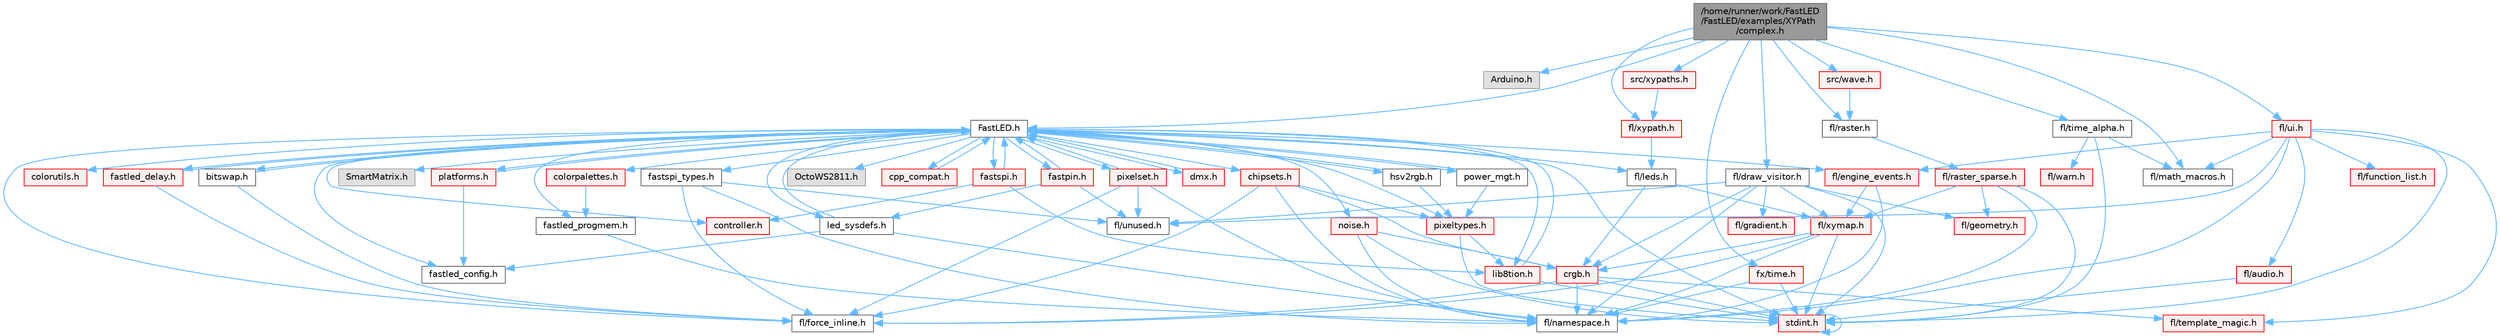 digraph "/home/runner/work/FastLED/FastLED/examples/XYPath/complex.h"
{
 // INTERACTIVE_SVG=YES
 // LATEX_PDF_SIZE
  bgcolor="transparent";
  edge [fontname=Helvetica,fontsize=10,labelfontname=Helvetica,labelfontsize=10];
  node [fontname=Helvetica,fontsize=10,shape=box,height=0.2,width=0.4];
  Node1 [id="Node000001",label="/home/runner/work/FastLED\l/FastLED/examples/XYPath\l/complex.h",height=0.2,width=0.4,color="gray40", fillcolor="grey60", style="filled", fontcolor="black",tooltip=" "];
  Node1 -> Node2 [id="edge1_Node000001_Node000002",color="steelblue1",style="solid",tooltip=" "];
  Node2 [id="Node000002",label="Arduino.h",height=0.2,width=0.4,color="grey60", fillcolor="#E0E0E0", style="filled",tooltip=" "];
  Node1 -> Node3 [id="edge2_Node000001_Node000003",color="steelblue1",style="solid",tooltip=" "];
  Node3 [id="Node000003",label="FastLED.h",height=0.2,width=0.4,color="grey40", fillcolor="white", style="filled",URL="$db/d97/_fast_l_e_d_8h.html",tooltip="central include file for FastLED, defines the CFastLED class/object"];
  Node3 -> Node4 [id="edge3_Node000003_Node000004",color="steelblue1",style="solid",tooltip=" "];
  Node4 [id="Node000004",label="stdint.h",height=0.2,width=0.4,color="red", fillcolor="#FFF0F0", style="filled",URL="$df/dd8/stdint_8h.html",tooltip=" "];
  Node4 -> Node4 [id="edge4_Node000004_Node000004",color="steelblue1",style="solid",tooltip=" "];
  Node3 -> Node6 [id="edge5_Node000003_Node000006",color="steelblue1",style="solid",tooltip=" "];
  Node6 [id="Node000006",label="SmartMatrix.h",height=0.2,width=0.4,color="grey60", fillcolor="#E0E0E0", style="filled",tooltip=" "];
  Node3 -> Node7 [id="edge6_Node000003_Node000007",color="steelblue1",style="solid",tooltip=" "];
  Node7 [id="Node000007",label="OctoWS2811.h",height=0.2,width=0.4,color="grey60", fillcolor="#E0E0E0", style="filled",tooltip=" "];
  Node3 -> Node8 [id="edge7_Node000003_Node000008",color="steelblue1",style="solid",tooltip=" "];
  Node8 [id="Node000008",label="fl/force_inline.h",height=0.2,width=0.4,color="grey40", fillcolor="white", style="filled",URL="$d4/d64/force__inline_8h.html",tooltip=" "];
  Node3 -> Node9 [id="edge8_Node000003_Node000009",color="steelblue1",style="solid",tooltip=" "];
  Node9 [id="Node000009",label="cpp_compat.h",height=0.2,width=0.4,color="red", fillcolor="#FFF0F0", style="filled",URL="$d9/d13/cpp__compat_8h.html",tooltip="Compatibility functions based on C++ version."];
  Node9 -> Node3 [id="edge9_Node000009_Node000003",color="steelblue1",style="solid",tooltip=" "];
  Node3 -> Node11 [id="edge10_Node000003_Node000011",color="steelblue1",style="solid",tooltip=" "];
  Node11 [id="Node000011",label="fastled_config.h",height=0.2,width=0.4,color="grey40", fillcolor="white", style="filled",URL="$d5/d11/fastled__config_8h.html",tooltip="Contains definitions that can be used to configure FastLED at compile time."];
  Node3 -> Node12 [id="edge11_Node000003_Node000012",color="steelblue1",style="solid",tooltip=" "];
  Node12 [id="Node000012",label="led_sysdefs.h",height=0.2,width=0.4,color="grey40", fillcolor="white", style="filled",URL="$d9/d3e/led__sysdefs_8h.html",tooltip="Determines which platform system definitions to include."];
  Node12 -> Node3 [id="edge12_Node000012_Node000003",color="steelblue1",style="solid",tooltip=" "];
  Node12 -> Node11 [id="edge13_Node000012_Node000011",color="steelblue1",style="solid",tooltip=" "];
  Node12 -> Node13 [id="edge14_Node000012_Node000013",color="steelblue1",style="solid",tooltip=" "];
  Node13 [id="Node000013",label="fl/namespace.h",height=0.2,width=0.4,color="grey40", fillcolor="white", style="filled",URL="$df/d2a/namespace_8h.html",tooltip="Implements the FastLED namespace macros."];
  Node3 -> Node14 [id="edge15_Node000003_Node000014",color="steelblue1",style="solid",tooltip=" "];
  Node14 [id="Node000014",label="fastled_delay.h",height=0.2,width=0.4,color="red", fillcolor="#FFF0F0", style="filled",URL="$d0/da8/fastled__delay_8h.html",tooltip="Utility functions and classes for managing delay cycles."];
  Node14 -> Node3 [id="edge16_Node000014_Node000003",color="steelblue1",style="solid",tooltip=" "];
  Node14 -> Node8 [id="edge17_Node000014_Node000008",color="steelblue1",style="solid",tooltip=" "];
  Node3 -> Node16 [id="edge18_Node000003_Node000016",color="steelblue1",style="solid",tooltip=" "];
  Node16 [id="Node000016",label="bitswap.h",height=0.2,width=0.4,color="grey40", fillcolor="white", style="filled",URL="$de/ded/bitswap_8h.html",tooltip="Functions for doing a rotation of bits/bytes used by parallel output."];
  Node16 -> Node3 [id="edge19_Node000016_Node000003",color="steelblue1",style="solid",tooltip=" "];
  Node16 -> Node8 [id="edge20_Node000016_Node000008",color="steelblue1",style="solid",tooltip=" "];
  Node3 -> Node17 [id="edge21_Node000003_Node000017",color="steelblue1",style="solid",tooltip=" "];
  Node17 [id="Node000017",label="controller.h",height=0.2,width=0.4,color="red", fillcolor="#FFF0F0", style="filled",URL="$d2/dd9/controller_8h.html",tooltip="deprecated: base definitions used by led controllers for writing out led data"];
  Node3 -> Node71 [id="edge22_Node000003_Node000071",color="steelblue1",style="solid",tooltip=" "];
  Node71 [id="Node000071",label="fastpin.h",height=0.2,width=0.4,color="red", fillcolor="#FFF0F0", style="filled",URL="$db/d65/fastpin_8h.html",tooltip="Class base definitions for defining fast pin access."];
  Node71 -> Node3 [id="edge23_Node000071_Node000003",color="steelblue1",style="solid",tooltip=" "];
  Node71 -> Node12 [id="edge24_Node000071_Node000012",color="steelblue1",style="solid",tooltip=" "];
  Node71 -> Node38 [id="edge25_Node000071_Node000038",color="steelblue1",style="solid",tooltip=" "];
  Node38 [id="Node000038",label="fl/unused.h",height=0.2,width=0.4,color="grey40", fillcolor="white", style="filled",URL="$d8/d4b/unused_8h.html",tooltip=" "];
  Node3 -> Node72 [id="edge26_Node000003_Node000072",color="steelblue1",style="solid",tooltip=" "];
  Node72 [id="Node000072",label="fastspi_types.h",height=0.2,width=0.4,color="grey40", fillcolor="white", style="filled",URL="$d2/ddb/fastspi__types_8h.html",tooltip="Data types and constants used by SPI interfaces."];
  Node72 -> Node8 [id="edge27_Node000072_Node000008",color="steelblue1",style="solid",tooltip=" "];
  Node72 -> Node13 [id="edge28_Node000072_Node000013",color="steelblue1",style="solid",tooltip=" "];
  Node72 -> Node38 [id="edge29_Node000072_Node000038",color="steelblue1",style="solid",tooltip=" "];
  Node3 -> Node73 [id="edge30_Node000003_Node000073",color="steelblue1",style="solid",tooltip=" "];
  Node73 [id="Node000073",label="dmx.h",height=0.2,width=0.4,color="red", fillcolor="#FFF0F0", style="filled",URL="$d3/de1/dmx_8h.html",tooltip="Defines the DMX512-based LED controllers."];
  Node73 -> Node3 [id="edge31_Node000073_Node000003",color="steelblue1",style="solid",tooltip=" "];
  Node3 -> Node76 [id="edge32_Node000003_Node000076",color="steelblue1",style="solid",tooltip=" "];
  Node76 [id="Node000076",label="platforms.h",height=0.2,width=0.4,color="red", fillcolor="#FFF0F0", style="filled",URL="$da/dc9/platforms_8h.html",tooltip="Determines which platforms headers to include."];
  Node76 -> Node3 [id="edge33_Node000076_Node000003",color="steelblue1",style="solid",tooltip=" "];
  Node76 -> Node11 [id="edge34_Node000076_Node000011",color="steelblue1",style="solid",tooltip=" "];
  Node3 -> Node78 [id="edge35_Node000003_Node000078",color="steelblue1",style="solid",tooltip=" "];
  Node78 [id="Node000078",label="fastled_progmem.h",height=0.2,width=0.4,color="grey40", fillcolor="white", style="filled",URL="$df/dab/fastled__progmem_8h.html",tooltip="Wrapper definitions to allow seamless use of PROGMEM in environments that have it."];
  Node78 -> Node13 [id="edge36_Node000078_Node000013",color="steelblue1",style="solid",tooltip=" "];
  Node3 -> Node20 [id="edge37_Node000003_Node000020",color="steelblue1",style="solid",tooltip=" "];
  Node20 [id="Node000020",label="lib8tion.h",height=0.2,width=0.4,color="red", fillcolor="#FFF0F0", style="filled",URL="$df/da5/lib8tion_8h.html",tooltip="Fast, efficient 8-bit math functions specifically designed for high-performance LED programming."];
  Node20 -> Node3 [id="edge38_Node000020_Node000003",color="steelblue1",style="solid",tooltip=" "];
  Node20 -> Node4 [id="edge39_Node000020_Node000004",color="steelblue1",style="solid",tooltip=" "];
  Node3 -> Node19 [id="edge40_Node000003_Node000019",color="steelblue1",style="solid",tooltip=" "];
  Node19 [id="Node000019",label="pixeltypes.h",height=0.2,width=0.4,color="red", fillcolor="#FFF0F0", style="filled",URL="$d2/dba/pixeltypes_8h.html",tooltip="Includes defintions for RGB and HSV pixels."];
  Node19 -> Node4 [id="edge41_Node000019_Node000004",color="steelblue1",style="solid",tooltip=" "];
  Node19 -> Node20 [id="edge42_Node000019_Node000020",color="steelblue1",style="solid",tooltip=" "];
  Node3 -> Node79 [id="edge43_Node000003_Node000079",color="steelblue1",style="solid",tooltip=" "];
  Node79 [id="Node000079",label="hsv2rgb.h",height=0.2,width=0.4,color="grey40", fillcolor="white", style="filled",URL="$de/d9a/hsv2rgb_8h.html",tooltip="Functions to convert from the HSV colorspace to the RGB colorspace."];
  Node79 -> Node3 [id="edge44_Node000079_Node000003",color="steelblue1",style="solid",tooltip=" "];
  Node79 -> Node19 [id="edge45_Node000079_Node000019",color="steelblue1",style="solid",tooltip=" "];
  Node3 -> Node80 [id="edge46_Node000003_Node000080",color="steelblue1",style="solid",tooltip=" "];
  Node80 [id="Node000080",label="colorutils.h",height=0.2,width=0.4,color="red", fillcolor="#FFF0F0", style="filled",URL="$d1/dfb/colorutils_8h.html",tooltip=" "];
  Node3 -> Node85 [id="edge47_Node000003_Node000085",color="steelblue1",style="solid",tooltip=" "];
  Node85 [id="Node000085",label="pixelset.h",height=0.2,width=0.4,color="red", fillcolor="#FFF0F0", style="filled",URL="$d4/d46/pixelset_8h.html",tooltip="Declares classes for managing logical groups of LEDs."];
  Node85 -> Node8 [id="edge48_Node000085_Node000008",color="steelblue1",style="solid",tooltip=" "];
  Node85 -> Node13 [id="edge49_Node000085_Node000013",color="steelblue1",style="solid",tooltip=" "];
  Node85 -> Node38 [id="edge50_Node000085_Node000038",color="steelblue1",style="solid",tooltip=" "];
  Node85 -> Node3 [id="edge51_Node000085_Node000003",color="steelblue1",style="solid",tooltip=" "];
  Node3 -> Node86 [id="edge52_Node000003_Node000086",color="steelblue1",style="solid",tooltip=" "];
  Node86 [id="Node000086",label="colorpalettes.h",height=0.2,width=0.4,color="red", fillcolor="#FFF0F0", style="filled",URL="$dc/dcc/colorpalettes_8h.html",tooltip="Declarations for the predefined color palettes supplied by FastLED."];
  Node86 -> Node78 [id="edge53_Node000086_Node000078",color="steelblue1",style="solid",tooltip=" "];
  Node3 -> Node87 [id="edge54_Node000003_Node000087",color="steelblue1",style="solid",tooltip=" "];
  Node87 [id="Node000087",label="noise.h",height=0.2,width=0.4,color="red", fillcolor="#FFF0F0", style="filled",URL="$d1/d31/noise_8h.html",tooltip="Functions to generate and fill arrays with noise."];
  Node87 -> Node4 [id="edge55_Node000087_Node000004",color="steelblue1",style="solid",tooltip=" "];
  Node87 -> Node46 [id="edge56_Node000087_Node000046",color="steelblue1",style="solid",tooltip=" "];
  Node46 [id="Node000046",label="crgb.h",height=0.2,width=0.4,color="red", fillcolor="#FFF0F0", style="filled",URL="$db/dd1/crgb_8h.html",tooltip="Defines the red, green, and blue (RGB) pixel struct."];
  Node46 -> Node4 [id="edge57_Node000046_Node000004",color="steelblue1",style="solid",tooltip=" "];
  Node46 -> Node13 [id="edge58_Node000046_Node000013",color="steelblue1",style="solid",tooltip=" "];
  Node46 -> Node8 [id="edge59_Node000046_Node000008",color="steelblue1",style="solid",tooltip=" "];
  Node46 -> Node40 [id="edge60_Node000046_Node000040",color="steelblue1",style="solid",tooltip=" "];
  Node40 [id="Node000040",label="fl/template_magic.h",height=0.2,width=0.4,color="red", fillcolor="#FFF0F0", style="filled",URL="$d8/d0c/template__magic_8h.html",tooltip=" "];
  Node87 -> Node13 [id="edge61_Node000087_Node000013",color="steelblue1",style="solid",tooltip=" "];
  Node3 -> Node88 [id="edge62_Node000003_Node000088",color="steelblue1",style="solid",tooltip=" "];
  Node88 [id="Node000088",label="power_mgt.h",height=0.2,width=0.4,color="grey40", fillcolor="white", style="filled",URL="$dc/d5b/power__mgt_8h.html",tooltip="Functions to limit the power used by FastLED."];
  Node88 -> Node3 [id="edge63_Node000088_Node000003",color="steelblue1",style="solid",tooltip=" "];
  Node88 -> Node19 [id="edge64_Node000088_Node000019",color="steelblue1",style="solid",tooltip=" "];
  Node3 -> Node89 [id="edge65_Node000003_Node000089",color="steelblue1",style="solid",tooltip=" "];
  Node89 [id="Node000089",label="fastspi.h",height=0.2,width=0.4,color="red", fillcolor="#FFF0F0", style="filled",URL="$d6/ddc/fastspi_8h.html",tooltip="Serial peripheral interface (SPI) definitions per platform."];
  Node89 -> Node3 [id="edge66_Node000089_Node000003",color="steelblue1",style="solid",tooltip=" "];
  Node89 -> Node17 [id="edge67_Node000089_Node000017",color="steelblue1",style="solid",tooltip=" "];
  Node89 -> Node20 [id="edge68_Node000089_Node000020",color="steelblue1",style="solid",tooltip=" "];
  Node3 -> Node91 [id="edge69_Node000003_Node000091",color="steelblue1",style="solid",tooltip=" "];
  Node91 [id="Node000091",label="chipsets.h",height=0.2,width=0.4,color="red", fillcolor="#FFF0F0", style="filled",URL="$db/d66/chipsets_8h.html",tooltip="Contains the bulk of the definitions for the various LED chipsets supported."];
  Node91 -> Node19 [id="edge70_Node000091_Node000019",color="steelblue1",style="solid",tooltip=" "];
  Node91 -> Node8 [id="edge71_Node000091_Node000008",color="steelblue1",style="solid",tooltip=" "];
  Node91 -> Node46 [id="edge72_Node000091_Node000046",color="steelblue1",style="solid",tooltip=" "];
  Node91 -> Node13 [id="edge73_Node000091_Node000013",color="steelblue1",style="solid",tooltip=" "];
  Node3 -> Node60 [id="edge74_Node000003_Node000060",color="steelblue1",style="solid",tooltip=" "];
  Node60 [id="Node000060",label="fl/engine_events.h",height=0.2,width=0.4,color="red", fillcolor="#FFF0F0", style="filled",URL="$db/dc0/engine__events_8h.html",tooltip=" "];
  Node60 -> Node13 [id="edge75_Node000060_Node000013",color="steelblue1",style="solid",tooltip=" "];
  Node60 -> Node68 [id="edge76_Node000060_Node000068",color="steelblue1",style="solid",tooltip=" "];
  Node68 [id="Node000068",label="fl/xymap.h",height=0.2,width=0.4,color="red", fillcolor="#FFF0F0", style="filled",URL="$da/d61/xymap_8h.html",tooltip=" "];
  Node68 -> Node4 [id="edge77_Node000068_Node000004",color="steelblue1",style="solid",tooltip=" "];
  Node68 -> Node46 [id="edge78_Node000068_Node000046",color="steelblue1",style="solid",tooltip=" "];
  Node68 -> Node8 [id="edge79_Node000068_Node000008",color="steelblue1",style="solid",tooltip=" "];
  Node68 -> Node13 [id="edge80_Node000068_Node000013",color="steelblue1",style="solid",tooltip=" "];
  Node3 -> Node92 [id="edge81_Node000003_Node000092",color="steelblue1",style="solid",tooltip=" "];
  Node92 [id="Node000092",label="fl/leds.h",height=0.2,width=0.4,color="grey40", fillcolor="white", style="filled",URL="$da/d78/leds_8h.html",tooltip=" "];
  Node92 -> Node46 [id="edge82_Node000092_Node000046",color="steelblue1",style="solid",tooltip=" "];
  Node92 -> Node68 [id="edge83_Node000092_Node000068",color="steelblue1",style="solid",tooltip=" "];
  Node1 -> Node93 [id="edge84_Node000001_Node000093",color="steelblue1",style="solid",tooltip=" "];
  Node93 [id="Node000093",label="fl/draw_visitor.h",height=0.2,width=0.4,color="grey40", fillcolor="white", style="filled",URL="$d0/d4f/draw__visitor_8h.html",tooltip=" "];
  Node93 -> Node4 [id="edge85_Node000093_Node000004",color="steelblue1",style="solid",tooltip=" "];
  Node93 -> Node46 [id="edge86_Node000093_Node000046",color="steelblue1",style="solid",tooltip=" "];
  Node93 -> Node27 [id="edge87_Node000093_Node000027",color="steelblue1",style="solid",tooltip=" "];
  Node27 [id="Node000027",label="fl/geometry.h",height=0.2,width=0.4,color="red", fillcolor="#FFF0F0", style="filled",URL="$d4/d67/geometry_8h.html",tooltip=" "];
  Node93 -> Node94 [id="edge88_Node000093_Node000094",color="steelblue1",style="solid",tooltip=" "];
  Node94 [id="Node000094",label="fl/gradient.h",height=0.2,width=0.4,color="red", fillcolor="#FFF0F0", style="filled",URL="$db/dfe/gradient_8h.html",tooltip=" "];
  Node93 -> Node13 [id="edge89_Node000093_Node000013",color="steelblue1",style="solid",tooltip=" "];
  Node93 -> Node38 [id="edge90_Node000093_Node000038",color="steelblue1",style="solid",tooltip=" "];
  Node93 -> Node68 [id="edge91_Node000093_Node000068",color="steelblue1",style="solid",tooltip=" "];
  Node1 -> Node31 [id="edge92_Node000001_Node000031",color="steelblue1",style="solid",tooltip=" "];
  Node31 [id="Node000031",label="fl/math_macros.h",height=0.2,width=0.4,color="grey40", fillcolor="white", style="filled",URL="$d8/db8/math__macros_8h.html",tooltip=" "];
  Node1 -> Node98 [id="edge93_Node000001_Node000098",color="steelblue1",style="solid",tooltip=" "];
  Node98 [id="Node000098",label="fl/raster.h",height=0.2,width=0.4,color="grey40", fillcolor="white", style="filled",URL="$d1/d1e/raster_8h.html",tooltip=" "];
  Node98 -> Node99 [id="edge94_Node000098_Node000099",color="steelblue1",style="solid",tooltip=" "];
  Node99 [id="Node000099",label="fl/raster_sparse.h",height=0.2,width=0.4,color="red", fillcolor="#FFF0F0", style="filled",URL="$d4/df9/raster__sparse_8h.html",tooltip=" "];
  Node99 -> Node4 [id="edge95_Node000099_Node000004",color="steelblue1",style="solid",tooltip=" "];
  Node99 -> Node27 [id="edge96_Node000099_Node000027",color="steelblue1",style="solid",tooltip=" "];
  Node99 -> Node13 [id="edge97_Node000099_Node000013",color="steelblue1",style="solid",tooltip=" "];
  Node99 -> Node68 [id="edge98_Node000099_Node000068",color="steelblue1",style="solid",tooltip=" "];
  Node1 -> Node110 [id="edge99_Node000001_Node000110",color="steelblue1",style="solid",tooltip=" "];
  Node110 [id="Node000110",label="fl/time_alpha.h",height=0.2,width=0.4,color="grey40", fillcolor="white", style="filled",URL="$d0/d87/time__alpha_8h.html",tooltip=" "];
  Node110 -> Node4 [id="edge100_Node000110_Node000004",color="steelblue1",style="solid",tooltip=" "];
  Node110 -> Node31 [id="edge101_Node000110_Node000031",color="steelblue1",style="solid",tooltip=" "];
  Node110 -> Node106 [id="edge102_Node000110_Node000106",color="steelblue1",style="solid",tooltip=" "];
  Node106 [id="Node000106",label="fl/warn.h",height=0.2,width=0.4,color="red", fillcolor="#FFF0F0", style="filled",URL="$de/d77/warn_8h.html",tooltip=" "];
  Node1 -> Node111 [id="edge103_Node000001_Node000111",color="steelblue1",style="solid",tooltip=" "];
  Node111 [id="Node000111",label="fl/ui.h",height=0.2,width=0.4,color="red", fillcolor="#FFF0F0", style="filled",URL="$d9/d3b/ui_8h.html",tooltip=" "];
  Node111 -> Node4 [id="edge104_Node000111_Node000004",color="steelblue1",style="solid",tooltip=" "];
  Node111 -> Node112 [id="edge105_Node000111_Node000112",color="steelblue1",style="solid",tooltip=" "];
  Node112 [id="Node000112",label="fl/audio.h",height=0.2,width=0.4,color="red", fillcolor="#FFF0F0", style="filled",URL="$da/d09/audio_8h.html",tooltip=" "];
  Node112 -> Node4 [id="edge106_Node000112_Node000004",color="steelblue1",style="solid",tooltip=" "];
  Node111 -> Node60 [id="edge107_Node000111_Node000060",color="steelblue1",style="solid",tooltip=" "];
  Node111 -> Node114 [id="edge108_Node000111_Node000114",color="steelblue1",style="solid",tooltip=" "];
  Node114 [id="Node000114",label="fl/function_list.h",height=0.2,width=0.4,color="red", fillcolor="#FFF0F0", style="filled",URL="$d0/d64/function__list_8h.html",tooltip=" "];
  Node111 -> Node31 [id="edge109_Node000111_Node000031",color="steelblue1",style="solid",tooltip=" "];
  Node111 -> Node13 [id="edge110_Node000111_Node000013",color="steelblue1",style="solid",tooltip=" "];
  Node111 -> Node40 [id="edge111_Node000111_Node000040",color="steelblue1",style="solid",tooltip=" "];
  Node111 -> Node38 [id="edge112_Node000111_Node000038",color="steelblue1",style="solid",tooltip=" "];
  Node1 -> Node119 [id="edge113_Node000001_Node000119",color="steelblue1",style="solid",tooltip=" "];
  Node119 [id="Node000119",label="fl/xypath.h",height=0.2,width=0.4,color="red", fillcolor="#FFF0F0", style="filled",URL="$d5/df2/xypath_8h.html",tooltip=" "];
  Node119 -> Node92 [id="edge114_Node000119_Node000092",color="steelblue1",style="solid",tooltip=" "];
  Node1 -> Node123 [id="edge115_Node000001_Node000123",color="steelblue1",style="solid",tooltip=" "];
  Node123 [id="Node000123",label="fx/time.h",height=0.2,width=0.4,color="red", fillcolor="#FFF0F0", style="filled",URL="$de/df7/time_8h.html",tooltip=" "];
  Node123 -> Node4 [id="edge116_Node000123_Node000004",color="steelblue1",style="solid",tooltip=" "];
  Node123 -> Node13 [id="edge117_Node000123_Node000013",color="steelblue1",style="solid",tooltip=" "];
  Node1 -> Node124 [id="edge118_Node000001_Node000124",color="steelblue1",style="solid",tooltip=" "];
  Node124 [id="Node000124",label="src/wave.h",height=0.2,width=0.4,color="red", fillcolor="#FFF0F0", style="filled",URL="$db/dd3/examples_2_x_y_path_2src_2wave_8h.html",tooltip=" "];
  Node124 -> Node98 [id="edge119_Node000124_Node000098",color="steelblue1",style="solid",tooltip=" "];
  Node1 -> Node136 [id="edge120_Node000001_Node000136",color="steelblue1",style="solid",tooltip=" "];
  Node136 [id="Node000136",label="src/xypaths.h",height=0.2,width=0.4,color="red", fillcolor="#FFF0F0", style="filled",URL="$d7/d5e/_x_y_path_2src_2xypaths_8h.html",tooltip=" "];
  Node136 -> Node119 [id="edge121_Node000136_Node000119",color="steelblue1",style="solid",tooltip=" "];
}

